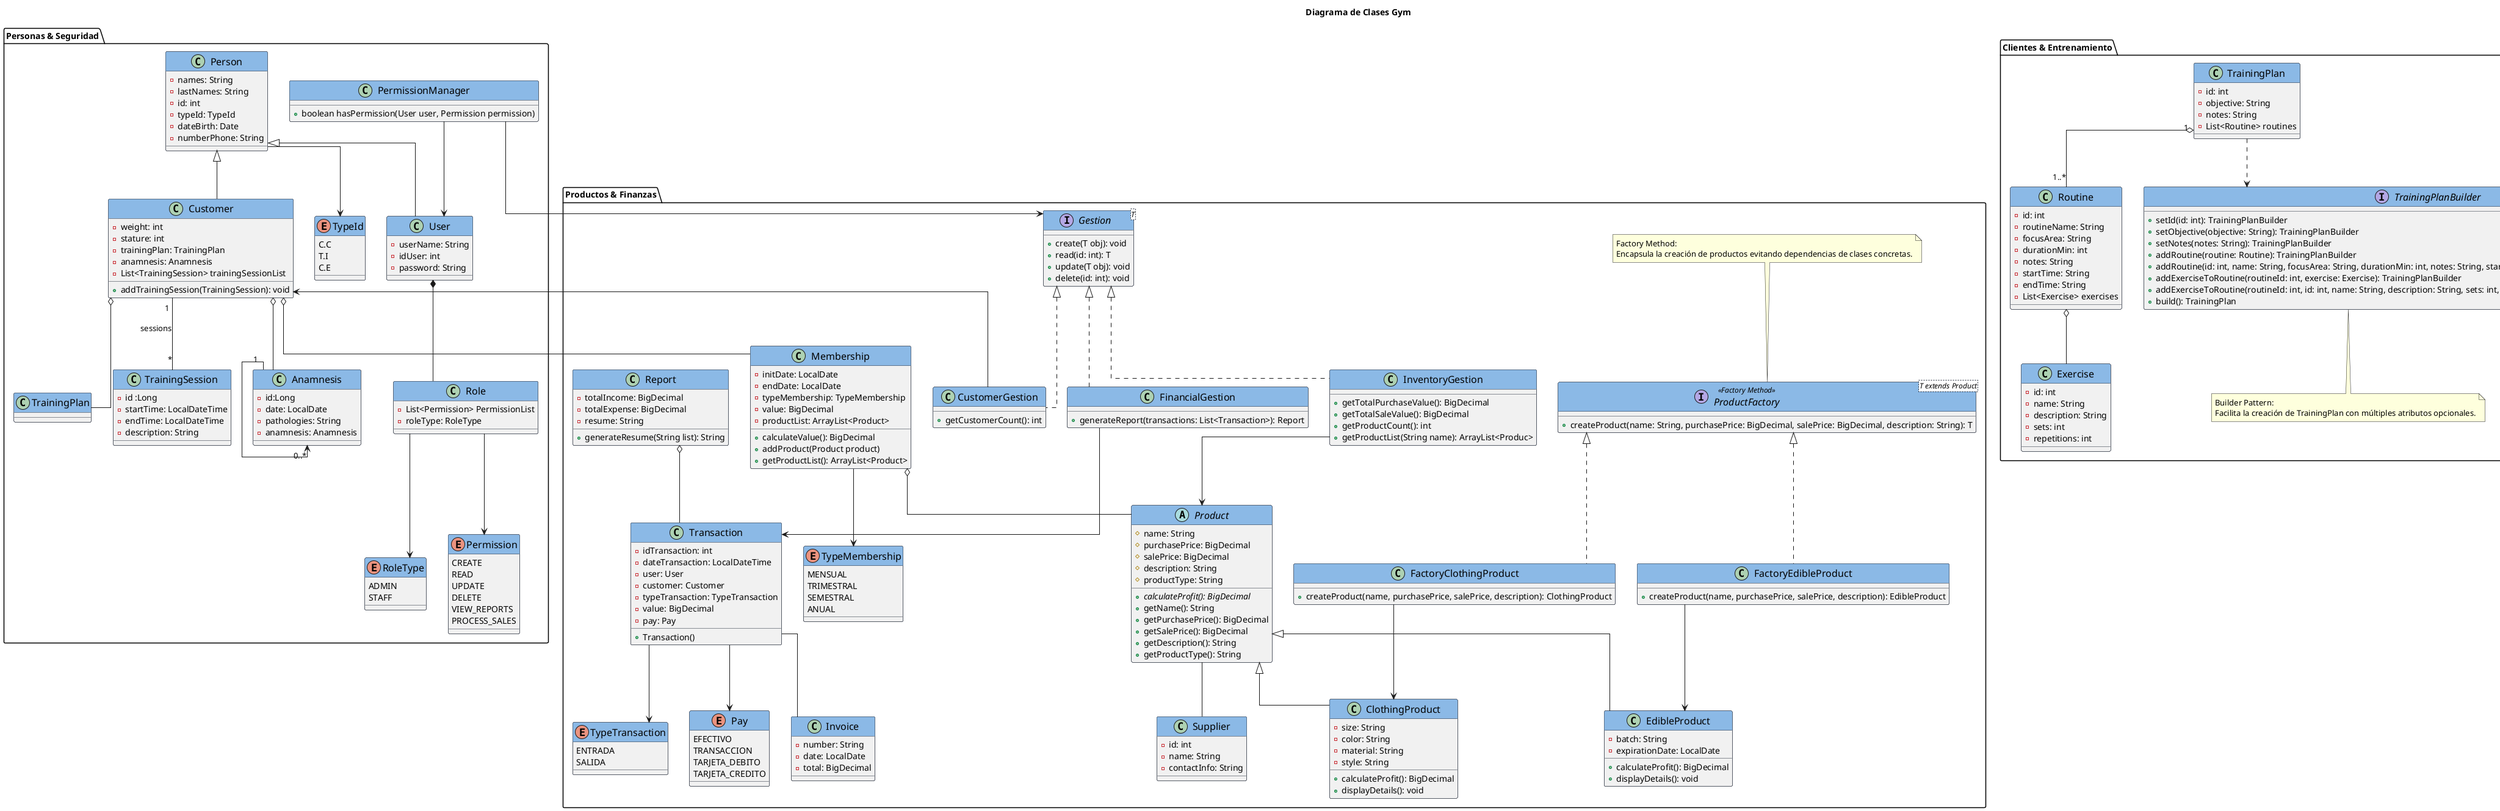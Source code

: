 @startuml Diagrama 
title Diagrama de Clases Gym

' ------ PAQUETE: Personas & Seguridad ----------
package "Personas & Seguridad" {
  class Person{
    - names: String
    - lastNames: String
    - id: int
    - typeId: TypeId
    - dateBirth: Date
    - numberPhone: String
  }

  enum TypeId{
    C.C
    T.I
    C.E
  }

  class Customer{
    - weight: int
    - stature: int
    - trainingPlan: TrainingPlan
    - anamnesis: Anamnesis
    - List<TrainingSession> trainingSessionList
    + addTrainingSession(TrainingSession): void
  }

  class User{
    - userName: String
    - idUser: int
    - password: String
  }

  class PermissionManager  {
    +boolean hasPermission(User user, Permission permission)
  }

  enum RoleType {
    ADMIN
    STAFF
  }

  enum Permission {
    CREATE
    READ
    UPDATE
    DELETE
    VIEW_REPORTS
    PROCESS_SALES
  }
  
  class Role{
    -List<Permission> PermissionList
    -roleType: RoleType
  }
  
  class TrainingSession{
    - id :Long
    - startTime: LocalDateTime
    - endTime: LocalDateTime
    - description: String
  }

  class Anamnesis{
    -id:Long
    -date: LocalDate
    -pathologies: String
    -anamnesis: Anamnesis
  }

  ' --- Relaciones del paquete ---
  Person <|-- User
  Person <|-- Customer
  Person --> TypeId
  Role --> Permission
  Role --> RoleType
  PermissionManager --> User
  Customer o-- TrainingPlan
  Customer "1" -- "*" TrainingSession : sessions
  Customer o-- Anamnesis
  Anamnesis "1"--> "0..*"Anamnesis
  User *-- Role

}

' ------ PAQUETE: Clientes & Entrenamiento ----------

package "Clientes & Entrenamiento" {
  class TrainingPlan {
    - id: int
    - objective: String
    - notes: String
    -List<Routine> routines
  }

  class Routine {
    - id: int
    - routineName: String
    - focusArea: String
    - durationMin: int
    - notes: String
    - startTime: String
    - endTime: String
    -List<Exercise> exercises 
  }

  class Exercise {
    - id: int
    - name: String
    - description: String
    - sets: int
    - repetitions: int
  }

  interface IBuilder {
    +build(): TrainingPlan
  }

  interface TrainingPlanBuilder  {
    +setId(id: int): TrainingPlanBuilder
    +setObjective(objective: String): TrainingPlanBuilder
    +setNotes(notes: String): TrainingPlanBuilder
    +addRoutine(routine: Routine): TrainingPlanBuilder
    +addRoutine(id: int, name: String, focusArea: String, durationMin: int, notes: String, startTime: String, endTime: String): TrainingPlanBuilder
    +addExerciseToRoutine(routineId: int, exercise: Exercise): TrainingPlanBuilder
    +addExerciseToRoutine(routineId: int, id: int, name: String, description: String, sets: int, repetitions: int): TrainingPlanBuilder
    +build(): TrainingPlan
  }

  note bottom of TrainingPlanBuilder
    Builder Pattern:
    Facilita la creación de TrainingPlan con múltiples atributos opcionales.
  end note

  ' Relaciones
  TrainingPlan "1" o-- "1..*" Routine
  Routine o-- Exercise
  TrainingPlan ..> TrainingPlanBuilder
  TrainingPlanBuilder --|> IBuilder
}

' ------ PAQUETE: Productos & Finanzas ----------
package "Productos & Finanzas" {
  abstract class Product{
    # name: String
    # purchasePrice: BigDecimal
    # salePrice: BigDecimal
    # description: String
    # productType: String  
    + {abstract} calculateProfit(): BigDecimal
    + getName(): String
    + getPurchasePrice(): BigDecimal
    + getSalePrice(): BigDecimal
    + getDescription(): String
    + getProductType(): String  
  }

  interface ProductFactory<T extends Product> <<Factory Method>> {
    + createProduct(name: String, purchasePrice: BigDecimal, salePrice: BigDecimal, description: String): T
  }

  note top of ProductFactory
    Factory Method:
    Encapsula la creación de productos evitando dependencias de clases concretas.
  end note

  class FactoryEdibleProduct implements ProductFactory {
    + createProduct(name, purchasePrice, salePrice, description): EdibleProduct
  }

  class EdibleProduct{
    - batch: String
    - expirationDate: LocalDate
    + calculateProfit(): BigDecimal
    + displayDetails(): void
  }

  class Supplier {
  - id: int
  - name: String
  - contactInfo: String
}

class Invoice {
  - number: String
  - date: LocalDate
  - total: BigDecimal
}

  class FactoryClothingProduct implements ProductFactory {
    + createProduct(name, purchasePrice, salePrice, description): ClothingProduct
  }

  class ClothingProduct{
    - size: String
    - color: String
    - material: String
    - style: String
    + calculateProfit(): BigDecimal
    + displayDetails(): void
  }

  class Membership{
    - initDate: LocalDate
    - endDate: LocalDate
    - typeMembership: TypeMembership
    - value: BigDecimal
    - productList: ArrayList<Product>
    + calculateValue(): BigDecimal
    + addProduct(Product product)
    +getProductList(): ArrayList<Product>
  }

  enum TypeMembership{
    MENSUAL
    TRIMESTRAL 
    SEMESTRAL
    ANUAL
  }

  interface Gestion<T> {
    + create(T obj): void
    + read(id: int): T
    + update(T obj): void
    + delete(id: int): void
  }

  class InventoryGestion {
    + getTotalPurchaseValue(): BigDecimal
    + getTotalSaleValue(): BigDecimal
    + getProductCount(): int
    +getProductList(String name): ArrayList<Produc>
  }

  class CustomerGestion {
    + getCustomerCount(): int
  }

  class FinancialGestion {
    + generateReport(transactions: List<Transaction>): Report
  }

  class Transaction {
    - idTransaction: int
    - dateTransaction: LocalDateTime
    - user: User
    - customer: Customer
    - typeTransaction: TypeTransaction
    - value: BigDecimal
    - pay: Pay
    + Transaction()

  }

  enum TypeTransaction { 
    ENTRADA
    SALIDA 
  }

  enum Pay { 
    EFECTIVO
    TRANSACCION
    TARJETA_DEBITO
    TARJETA_CREDITO
  }

  class Report {
    - totalIncome: BigDecimal
    - totalExpense: BigDecimal
    - resume: String
    + generateResume(String list): String
  }
  ' --- Relaciones del paquete ---
  Product <|-- EdibleProduct
  Product <|-- ClothingProduct
  Customer o-- Membership
  Membership o-- Product
  FactoryEdibleProduct --> EdibleProduct
  FactoryClothingProduct --> ClothingProduct
  Report o-- Transaction
  Gestion <|.. InventoryGestion
  Gestion <|.. CustomerGestion
  Gestion <|.. FinancialGestion
  Transaction --> TypeTransaction
  Transaction --> Pay
  InventoryGestion --> Product
  CustomerGestion --> Customer
  FinancialGestion --> Transaction
  Membership --> TypeMembership
  PermissionManager --> Gestion
  Product  -- Supplier
  Transaction  --  Invoice 
}

' ------ RELACIONES GLOBALES/CRUZADAS ----------
' (Se mantienen fuera de paquetes específicos)
skinparam classAttributeIconSize 8
skinparam classFontSize 16
skinparam classFontName "Arial"
skinparam classBorderColor #212837
skinparam classHeaderFontColor #FFFFFF
skinparam classHeaderBackgroundColor #8BB9E6
skinparam classArrowColor #6E95C2
skinparam linetype ortho

@enduml